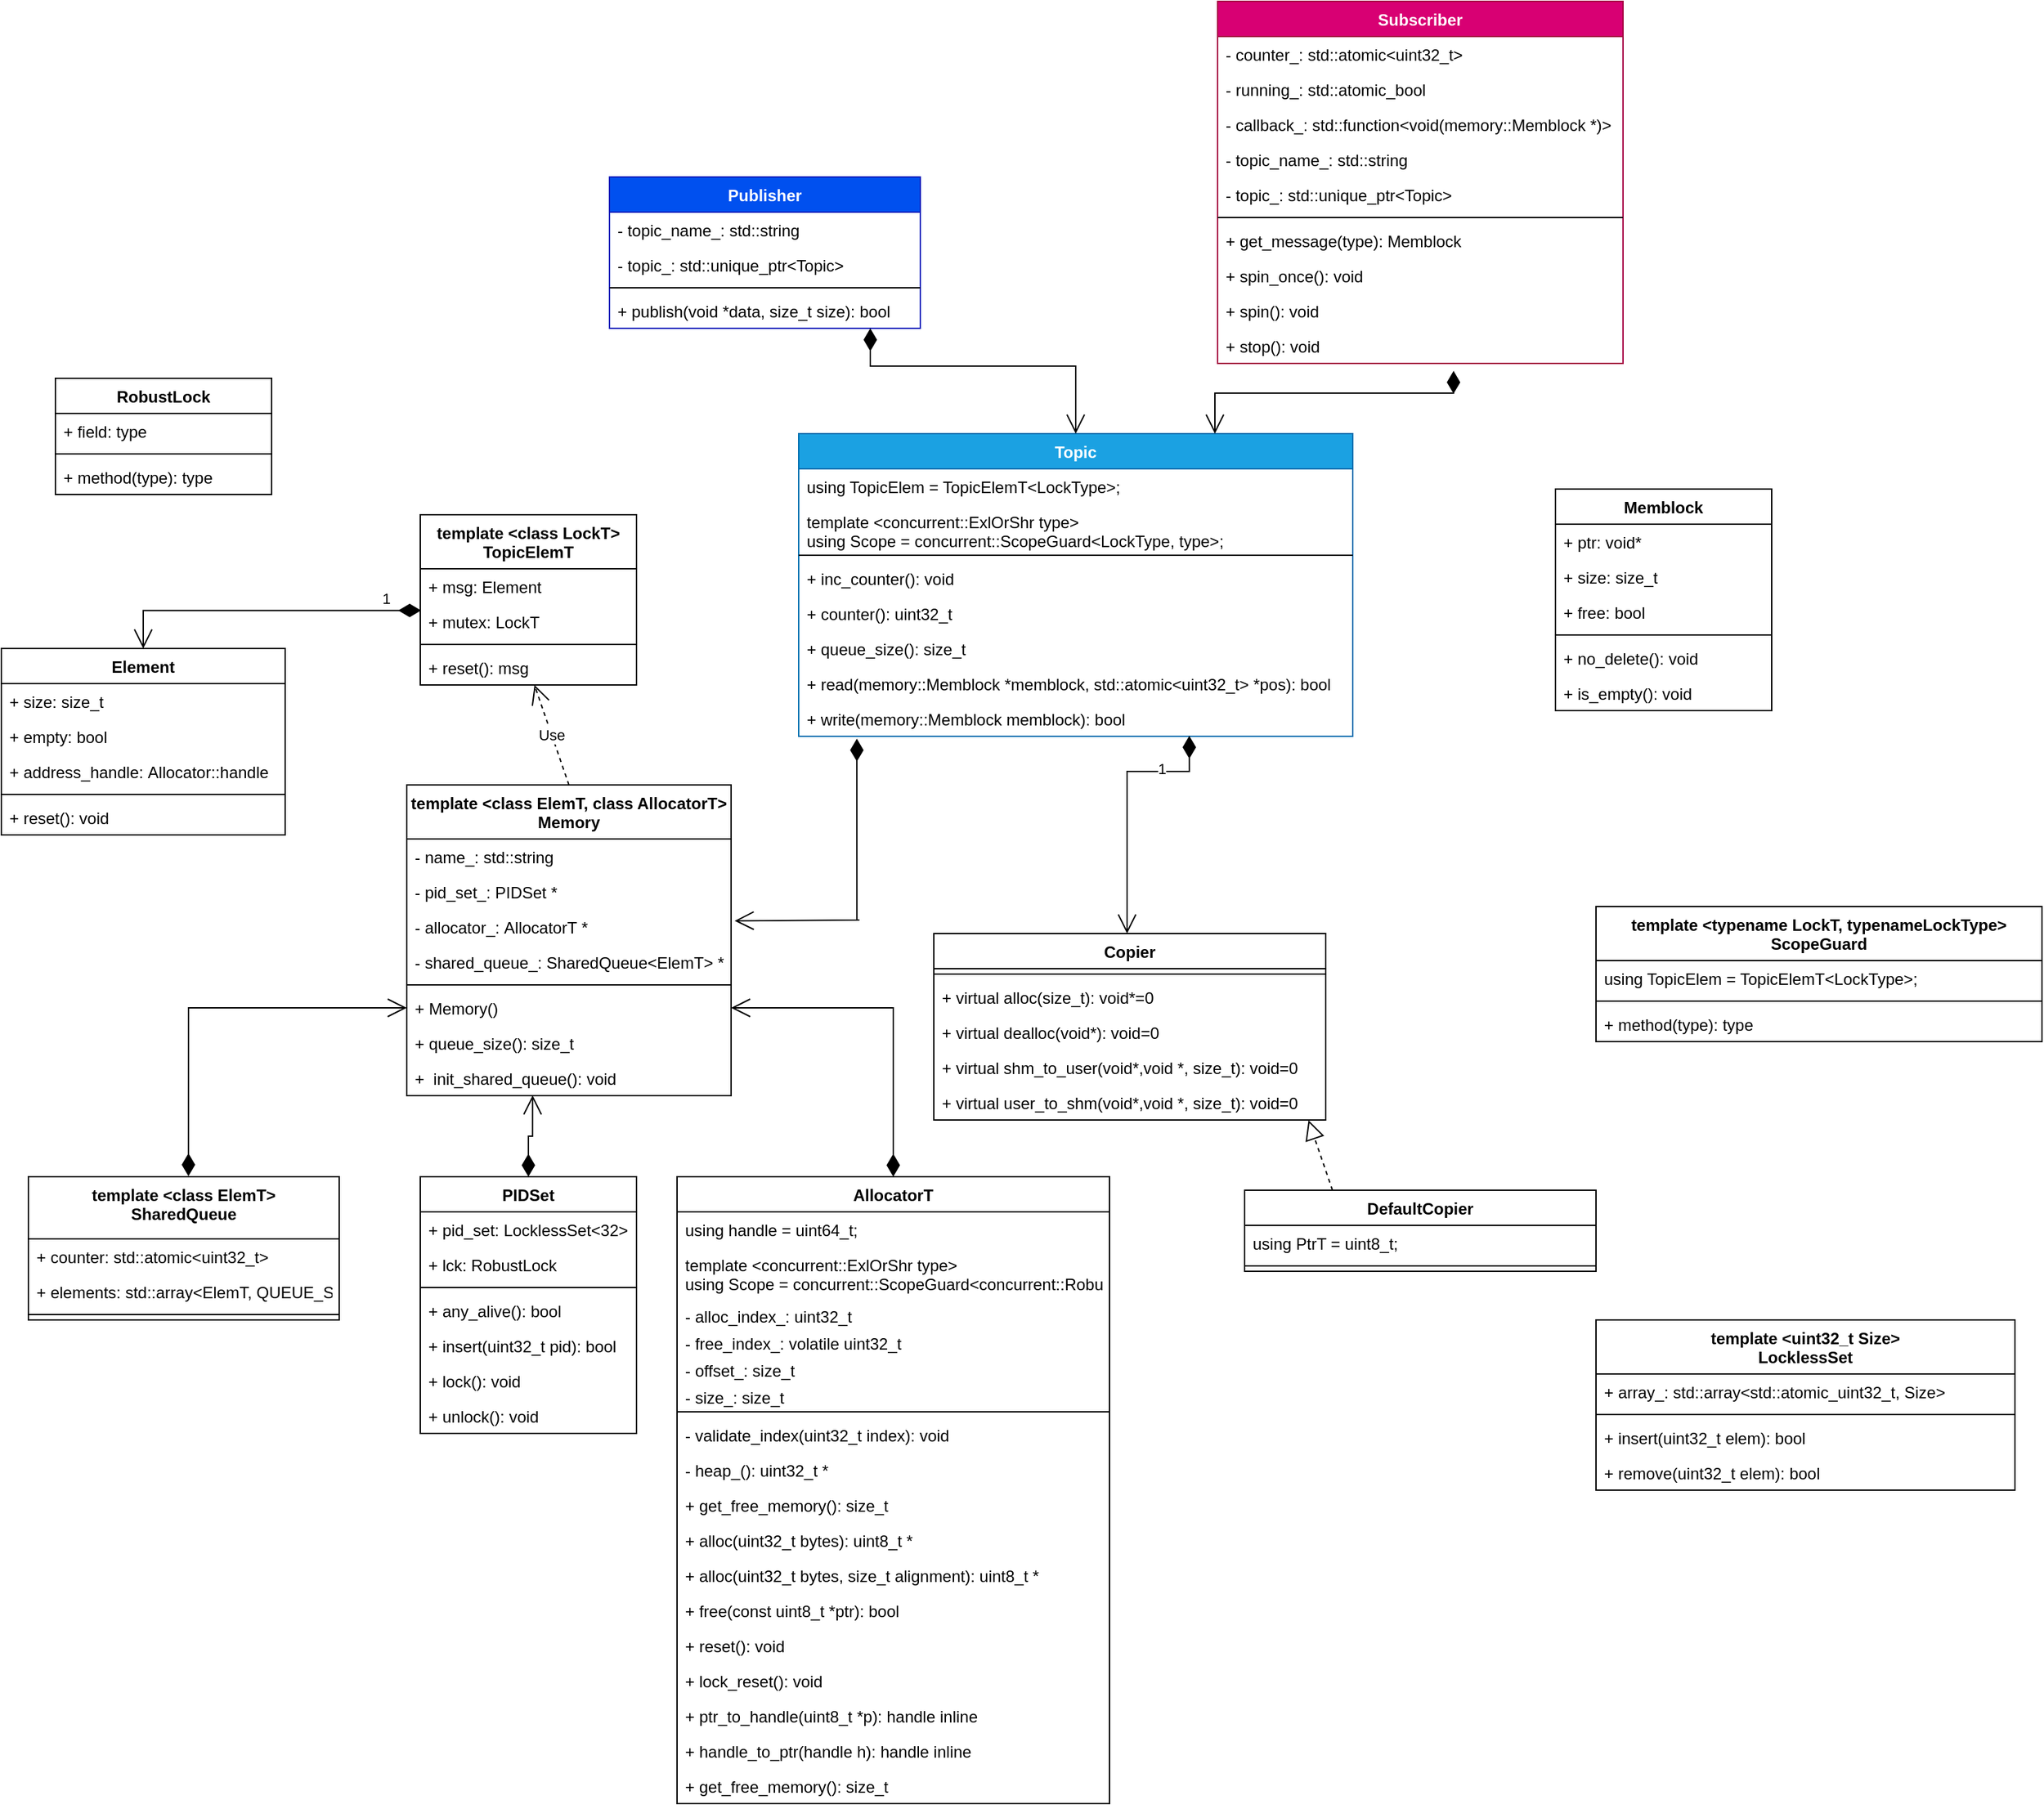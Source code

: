 <mxfile version="16.6.5" type="github">
  <diagram id="mCi7I7ojFuhM6V63XAyl" name="Page-1">
    <mxGraphModel dx="2187" dy="1298" grid="1" gridSize="10" guides="1" tooltips="1" connect="1" arrows="1" fold="1" page="1" pageScale="1" pageWidth="850" pageHeight="1100" math="0" shadow="0">
      <root>
        <mxCell id="0" />
        <mxCell id="1" parent="0" />
        <mxCell id="Gktyjq6U4s11NAu1NTuP-1" value="Memblock" style="swimlane;fontStyle=1;align=center;verticalAlign=top;childLayout=stackLayout;horizontal=1;startSize=26;horizontalStack=0;resizeParent=1;resizeParentMax=0;resizeLast=0;collapsible=1;marginBottom=0;" vertex="1" parent="1">
          <mxGeometry x="1460" y="641" width="160" height="164" as="geometry" />
        </mxCell>
        <mxCell id="Gktyjq6U4s11NAu1NTuP-2" value="+ ptr: void*" style="text;strokeColor=none;fillColor=none;align=left;verticalAlign=top;spacingLeft=4;spacingRight=4;overflow=hidden;rotatable=0;points=[[0,0.5],[1,0.5]];portConstraint=eastwest;" vertex="1" parent="Gktyjq6U4s11NAu1NTuP-1">
          <mxGeometry y="26" width="160" height="26" as="geometry" />
        </mxCell>
        <mxCell id="Gktyjq6U4s11NAu1NTuP-3" value="+ size: size_t&#xa;" style="text;strokeColor=none;fillColor=none;align=left;verticalAlign=top;spacingLeft=4;spacingRight=4;overflow=hidden;rotatable=0;points=[[0,0.5],[1,0.5]];portConstraint=eastwest;" vertex="1" parent="Gktyjq6U4s11NAu1NTuP-1">
          <mxGeometry y="52" width="160" height="26" as="geometry" />
        </mxCell>
        <mxCell id="Gktyjq6U4s11NAu1NTuP-4" value="+ free: bool&#xa;" style="text;strokeColor=none;fillColor=none;align=left;verticalAlign=top;spacingLeft=4;spacingRight=4;overflow=hidden;rotatable=0;points=[[0,0.5],[1,0.5]];portConstraint=eastwest;" vertex="1" parent="Gktyjq6U4s11NAu1NTuP-1">
          <mxGeometry y="78" width="160" height="26" as="geometry" />
        </mxCell>
        <mxCell id="Gktyjq6U4s11NAu1NTuP-5" value="" style="line;strokeWidth=1;fillColor=none;align=left;verticalAlign=middle;spacingTop=-1;spacingLeft=3;spacingRight=3;rotatable=0;labelPosition=right;points=[];portConstraint=eastwest;" vertex="1" parent="Gktyjq6U4s11NAu1NTuP-1">
          <mxGeometry y="104" width="160" height="8" as="geometry" />
        </mxCell>
        <mxCell id="Gktyjq6U4s11NAu1NTuP-6" value="+ no_delete(): void" style="text;strokeColor=none;fillColor=none;align=left;verticalAlign=top;spacingLeft=4;spacingRight=4;overflow=hidden;rotatable=0;points=[[0,0.5],[1,0.5]];portConstraint=eastwest;" vertex="1" parent="Gktyjq6U4s11NAu1NTuP-1">
          <mxGeometry y="112" width="160" height="26" as="geometry" />
        </mxCell>
        <mxCell id="Gktyjq6U4s11NAu1NTuP-7" value="+ is_empty(): void" style="text;strokeColor=none;fillColor=none;align=left;verticalAlign=top;spacingLeft=4;spacingRight=4;overflow=hidden;rotatable=0;points=[[0,0.5],[1,0.5]];portConstraint=eastwest;" vertex="1" parent="Gktyjq6U4s11NAu1NTuP-1">
          <mxGeometry y="138" width="160" height="26" as="geometry" />
        </mxCell>
        <mxCell id="Gktyjq6U4s11NAu1NTuP-8" value="Copier" style="swimlane;fontStyle=1;align=center;verticalAlign=top;childLayout=stackLayout;horizontal=1;startSize=26;horizontalStack=0;resizeParent=1;resizeParentMax=0;resizeLast=0;collapsible=1;marginBottom=0;" vertex="1" parent="1">
          <mxGeometry x="1000" y="970" width="290" height="138" as="geometry" />
        </mxCell>
        <mxCell id="Gktyjq6U4s11NAu1NTuP-9" value="" style="line;strokeWidth=1;fillColor=none;align=left;verticalAlign=middle;spacingTop=-1;spacingLeft=3;spacingRight=3;rotatable=0;labelPosition=right;points=[];portConstraint=eastwest;" vertex="1" parent="Gktyjq6U4s11NAu1NTuP-8">
          <mxGeometry y="26" width="290" height="8" as="geometry" />
        </mxCell>
        <mxCell id="Gktyjq6U4s11NAu1NTuP-10" value="+ virtual alloc(size_t): void*=0" style="text;strokeColor=none;fillColor=none;align=left;verticalAlign=top;spacingLeft=4;spacingRight=4;overflow=hidden;rotatable=0;points=[[0,0.5],[1,0.5]];portConstraint=eastwest;" vertex="1" parent="Gktyjq6U4s11NAu1NTuP-8">
          <mxGeometry y="34" width="290" height="26" as="geometry" />
        </mxCell>
        <mxCell id="Gktyjq6U4s11NAu1NTuP-11" value="+ virtual dealloc(void*): void=0" style="text;strokeColor=none;fillColor=none;align=left;verticalAlign=top;spacingLeft=4;spacingRight=4;overflow=hidden;rotatable=0;points=[[0,0.5],[1,0.5]];portConstraint=eastwest;" vertex="1" parent="Gktyjq6U4s11NAu1NTuP-8">
          <mxGeometry y="60" width="290" height="26" as="geometry" />
        </mxCell>
        <mxCell id="Gktyjq6U4s11NAu1NTuP-12" value="+ virtual shm_to_user(void*,void *, size_t): void=0" style="text;strokeColor=none;fillColor=none;align=left;verticalAlign=top;spacingLeft=4;spacingRight=4;overflow=hidden;rotatable=0;points=[[0,0.5],[1,0.5]];portConstraint=eastwest;" vertex="1" parent="Gktyjq6U4s11NAu1NTuP-8">
          <mxGeometry y="86" width="290" height="26" as="geometry" />
        </mxCell>
        <mxCell id="Gktyjq6U4s11NAu1NTuP-13" value="+ virtual user_to_shm(void*,void *, size_t): void=0" style="text;strokeColor=none;fillColor=none;align=left;verticalAlign=top;spacingLeft=4;spacingRight=4;overflow=hidden;rotatable=0;points=[[0,0.5],[1,0.5]];portConstraint=eastwest;" vertex="1" parent="Gktyjq6U4s11NAu1NTuP-8">
          <mxGeometry y="112" width="290" height="26" as="geometry" />
        </mxCell>
        <mxCell id="Gktyjq6U4s11NAu1NTuP-14" value="DefaultCopier" style="swimlane;fontStyle=1;align=center;verticalAlign=top;childLayout=stackLayout;horizontal=1;startSize=26;horizontalStack=0;resizeParent=1;resizeParentMax=0;resizeLast=0;collapsible=1;marginBottom=0;" vertex="1" parent="1">
          <mxGeometry x="1230" y="1160" width="260" height="60" as="geometry" />
        </mxCell>
        <mxCell id="Gktyjq6U4s11NAu1NTuP-15" value="using PtrT = uint8_t;" style="text;strokeColor=none;fillColor=none;align=left;verticalAlign=top;spacingLeft=4;spacingRight=4;overflow=hidden;rotatable=0;points=[[0,0.5],[1,0.5]];portConstraint=eastwest;" vertex="1" parent="Gktyjq6U4s11NAu1NTuP-14">
          <mxGeometry y="26" width="260" height="26" as="geometry" />
        </mxCell>
        <mxCell id="Gktyjq6U4s11NAu1NTuP-16" value="" style="line;strokeWidth=1;fillColor=none;align=left;verticalAlign=middle;spacingTop=-1;spacingLeft=3;spacingRight=3;rotatable=0;labelPosition=right;points=[];portConstraint=eastwest;" vertex="1" parent="Gktyjq6U4s11NAu1NTuP-14">
          <mxGeometry y="52" width="260" height="8" as="geometry" />
        </mxCell>
        <mxCell id="Gktyjq6U4s11NAu1NTuP-17" value="Subscriber" style="swimlane;fontStyle=1;align=center;verticalAlign=top;childLayout=stackLayout;horizontal=1;startSize=26;horizontalStack=0;resizeParent=1;resizeParentMax=0;resizeLast=0;collapsible=1;marginBottom=0;fillColor=#d80073;fontColor=#ffffff;strokeColor=#A50040;" vertex="1" parent="1">
          <mxGeometry x="1210" y="280" width="300" height="268" as="geometry" />
        </mxCell>
        <mxCell id="Gktyjq6U4s11NAu1NTuP-18" value="- counter_: std::atomic&lt;uint32_t&gt;" style="text;strokeColor=none;fillColor=none;align=left;verticalAlign=top;spacingLeft=4;spacingRight=4;overflow=hidden;rotatable=0;points=[[0,0.5],[1,0.5]];portConstraint=eastwest;" vertex="1" parent="Gktyjq6U4s11NAu1NTuP-17">
          <mxGeometry y="26" width="300" height="26" as="geometry" />
        </mxCell>
        <mxCell id="Gktyjq6U4s11NAu1NTuP-19" value="- running_: std::atomic_bool" style="text;strokeColor=none;fillColor=none;align=left;verticalAlign=top;spacingLeft=4;spacingRight=4;overflow=hidden;rotatable=0;points=[[0,0.5],[1,0.5]];portConstraint=eastwest;" vertex="1" parent="Gktyjq6U4s11NAu1NTuP-17">
          <mxGeometry y="52" width="300" height="26" as="geometry" />
        </mxCell>
        <mxCell id="Gktyjq6U4s11NAu1NTuP-20" value="- callback_: std::function&lt;void(memory::Memblock *)&gt;" style="text;strokeColor=none;fillColor=none;align=left;verticalAlign=top;spacingLeft=4;spacingRight=4;overflow=hidden;rotatable=0;points=[[0,0.5],[1,0.5]];portConstraint=eastwest;" vertex="1" parent="Gktyjq6U4s11NAu1NTuP-17">
          <mxGeometry y="78" width="300" height="26" as="geometry" />
        </mxCell>
        <mxCell id="Gktyjq6U4s11NAu1NTuP-21" value="- topic_name_: std::string" style="text;strokeColor=none;fillColor=none;align=left;verticalAlign=top;spacingLeft=4;spacingRight=4;overflow=hidden;rotatable=0;points=[[0,0.5],[1,0.5]];portConstraint=eastwest;" vertex="1" parent="Gktyjq6U4s11NAu1NTuP-17">
          <mxGeometry y="104" width="300" height="26" as="geometry" />
        </mxCell>
        <mxCell id="Gktyjq6U4s11NAu1NTuP-22" value="- topic_: std::unique_ptr&lt;Topic&gt;" style="text;strokeColor=none;fillColor=none;align=left;verticalAlign=top;spacingLeft=4;spacingRight=4;overflow=hidden;rotatable=0;points=[[0,0.5],[1,0.5]];portConstraint=eastwest;" vertex="1" parent="Gktyjq6U4s11NAu1NTuP-17">
          <mxGeometry y="130" width="300" height="26" as="geometry" />
        </mxCell>
        <mxCell id="Gktyjq6U4s11NAu1NTuP-23" value="" style="line;strokeWidth=1;fillColor=none;align=left;verticalAlign=middle;spacingTop=-1;spacingLeft=3;spacingRight=3;rotatable=0;labelPosition=right;points=[];portConstraint=eastwest;" vertex="1" parent="Gktyjq6U4s11NAu1NTuP-17">
          <mxGeometry y="156" width="300" height="8" as="geometry" />
        </mxCell>
        <mxCell id="Gktyjq6U4s11NAu1NTuP-24" value="+ get_message(type): Memblock" style="text;strokeColor=none;fillColor=none;align=left;verticalAlign=top;spacingLeft=4;spacingRight=4;overflow=hidden;rotatable=0;points=[[0,0.5],[1,0.5]];portConstraint=eastwest;" vertex="1" parent="Gktyjq6U4s11NAu1NTuP-17">
          <mxGeometry y="164" width="300" height="26" as="geometry" />
        </mxCell>
        <mxCell id="Gktyjq6U4s11NAu1NTuP-25" value="+ spin_once(): void" style="text;strokeColor=none;fillColor=none;align=left;verticalAlign=top;spacingLeft=4;spacingRight=4;overflow=hidden;rotatable=0;points=[[0,0.5],[1,0.5]];portConstraint=eastwest;" vertex="1" parent="Gktyjq6U4s11NAu1NTuP-17">
          <mxGeometry y="190" width="300" height="26" as="geometry" />
        </mxCell>
        <mxCell id="Gktyjq6U4s11NAu1NTuP-26" value="+ spin(): void" style="text;strokeColor=none;fillColor=none;align=left;verticalAlign=top;spacingLeft=4;spacingRight=4;overflow=hidden;rotatable=0;points=[[0,0.5],[1,0.5]];portConstraint=eastwest;" vertex="1" parent="Gktyjq6U4s11NAu1NTuP-17">
          <mxGeometry y="216" width="300" height="26" as="geometry" />
        </mxCell>
        <mxCell id="Gktyjq6U4s11NAu1NTuP-27" value="+ stop(): void" style="text;strokeColor=none;fillColor=none;align=left;verticalAlign=top;spacingLeft=4;spacingRight=4;overflow=hidden;rotatable=0;points=[[0,0.5],[1,0.5]];portConstraint=eastwest;" vertex="1" parent="Gktyjq6U4s11NAu1NTuP-17">
          <mxGeometry y="242" width="300" height="26" as="geometry" />
        </mxCell>
        <mxCell id="Gktyjq6U4s11NAu1NTuP-28" value="Topic" style="swimlane;fontStyle=1;align=center;verticalAlign=top;childLayout=stackLayout;horizontal=1;startSize=26;horizontalStack=0;resizeParent=1;resizeParentMax=0;resizeLast=0;collapsible=1;marginBottom=0;fillColor=#1ba1e2;fontColor=#ffffff;strokeColor=#006EAF;" vertex="1" parent="1">
          <mxGeometry x="900" y="600" width="410" height="224" as="geometry" />
        </mxCell>
        <mxCell id="Gktyjq6U4s11NAu1NTuP-29" value="using TopicElem = TopicElemT&lt;LockType&gt;;" style="text;strokeColor=none;fillColor=none;align=left;verticalAlign=top;spacingLeft=4;spacingRight=4;overflow=hidden;rotatable=0;points=[[0,0.5],[1,0.5]];portConstraint=eastwest;" vertex="1" parent="Gktyjq6U4s11NAu1NTuP-28">
          <mxGeometry y="26" width="410" height="26" as="geometry" />
        </mxCell>
        <mxCell id="Gktyjq6U4s11NAu1NTuP-30" value="template &lt;concurrent::ExlOrShr type&gt;&#xa;using Scope = concurrent::ScopeGuard&lt;LockType, type&gt;;" style="text;strokeColor=none;fillColor=none;align=left;verticalAlign=top;spacingLeft=4;spacingRight=4;overflow=hidden;rotatable=0;points=[[0,0.5],[1,0.5]];portConstraint=eastwest;" vertex="1" parent="Gktyjq6U4s11NAu1NTuP-28">
          <mxGeometry y="52" width="410" height="34" as="geometry" />
        </mxCell>
        <mxCell id="Gktyjq6U4s11NAu1NTuP-31" value="" style="line;strokeWidth=1;fillColor=none;align=left;verticalAlign=middle;spacingTop=-1;spacingLeft=3;spacingRight=3;rotatable=0;labelPosition=right;points=[];portConstraint=eastwest;" vertex="1" parent="Gktyjq6U4s11NAu1NTuP-28">
          <mxGeometry y="86" width="410" height="8" as="geometry" />
        </mxCell>
        <mxCell id="Gktyjq6U4s11NAu1NTuP-32" value="+ inc_counter(): void" style="text;strokeColor=none;fillColor=none;align=left;verticalAlign=top;spacingLeft=4;spacingRight=4;overflow=hidden;rotatable=0;points=[[0,0.5],[1,0.5]];portConstraint=eastwest;" vertex="1" parent="Gktyjq6U4s11NAu1NTuP-28">
          <mxGeometry y="94" width="410" height="26" as="geometry" />
        </mxCell>
        <mxCell id="Gktyjq6U4s11NAu1NTuP-33" value="+ counter(): uint32_t" style="text;strokeColor=none;fillColor=none;align=left;verticalAlign=top;spacingLeft=4;spacingRight=4;overflow=hidden;rotatable=0;points=[[0,0.5],[1,0.5]];portConstraint=eastwest;" vertex="1" parent="Gktyjq6U4s11NAu1NTuP-28">
          <mxGeometry y="120" width="410" height="26" as="geometry" />
        </mxCell>
        <mxCell id="Gktyjq6U4s11NAu1NTuP-34" value="+ queue_size(): size_t" style="text;strokeColor=none;fillColor=none;align=left;verticalAlign=top;spacingLeft=4;spacingRight=4;overflow=hidden;rotatable=0;points=[[0,0.5],[1,0.5]];portConstraint=eastwest;" vertex="1" parent="Gktyjq6U4s11NAu1NTuP-28">
          <mxGeometry y="146" width="410" height="26" as="geometry" />
        </mxCell>
        <mxCell id="Gktyjq6U4s11NAu1NTuP-35" value="+ read(memory::Memblock *memblock, std::atomic&lt;uint32_t&gt; *pos): bool" style="text;strokeColor=none;fillColor=none;align=left;verticalAlign=top;spacingLeft=4;spacingRight=4;overflow=hidden;rotatable=0;points=[[0,0.5],[1,0.5]];portConstraint=eastwest;" vertex="1" parent="Gktyjq6U4s11NAu1NTuP-28">
          <mxGeometry y="172" width="410" height="26" as="geometry" />
        </mxCell>
        <mxCell id="Gktyjq6U4s11NAu1NTuP-36" value="+ write(memory::Memblock memblock): bool" style="text;strokeColor=none;fillColor=none;align=left;verticalAlign=top;spacingLeft=4;spacingRight=4;overflow=hidden;rotatable=0;points=[[0,0.5],[1,0.5]];portConstraint=eastwest;" vertex="1" parent="Gktyjq6U4s11NAu1NTuP-28">
          <mxGeometry y="198" width="410" height="26" as="geometry" />
        </mxCell>
        <mxCell id="Gktyjq6U4s11NAu1NTuP-37" value="template &lt;class LockT&gt;&#xa;TopicElemT" style="swimlane;fontStyle=1;align=center;verticalAlign=top;childLayout=stackLayout;horizontal=1;startSize=40;horizontalStack=0;resizeParent=1;resizeParentMax=0;resizeLast=0;collapsible=1;marginBottom=0;" vertex="1" parent="1">
          <mxGeometry x="620" y="660" width="160" height="126" as="geometry" />
        </mxCell>
        <mxCell id="Gktyjq6U4s11NAu1NTuP-38" value="+ msg: Element" style="text;strokeColor=none;fillColor=none;align=left;verticalAlign=top;spacingLeft=4;spacingRight=4;overflow=hidden;rotatable=0;points=[[0,0.5],[1,0.5]];portConstraint=eastwest;" vertex="1" parent="Gktyjq6U4s11NAu1NTuP-37">
          <mxGeometry y="40" width="160" height="26" as="geometry" />
        </mxCell>
        <mxCell id="Gktyjq6U4s11NAu1NTuP-39" value="+ mutex: LockT" style="text;strokeColor=none;fillColor=none;align=left;verticalAlign=top;spacingLeft=4;spacingRight=4;overflow=hidden;rotatable=0;points=[[0,0.5],[1,0.5]];portConstraint=eastwest;" vertex="1" parent="Gktyjq6U4s11NAu1NTuP-37">
          <mxGeometry y="66" width="160" height="26" as="geometry" />
        </mxCell>
        <mxCell id="Gktyjq6U4s11NAu1NTuP-40" value="" style="line;strokeWidth=1;fillColor=none;align=left;verticalAlign=middle;spacingTop=-1;spacingLeft=3;spacingRight=3;rotatable=0;labelPosition=right;points=[];portConstraint=eastwest;" vertex="1" parent="Gktyjq6U4s11NAu1NTuP-37">
          <mxGeometry y="92" width="160" height="8" as="geometry" />
        </mxCell>
        <mxCell id="Gktyjq6U4s11NAu1NTuP-41" value="+ reset(): msg" style="text;strokeColor=none;fillColor=none;align=left;verticalAlign=top;spacingLeft=4;spacingRight=4;overflow=hidden;rotatable=0;points=[[0,0.5],[1,0.5]];portConstraint=eastwest;" vertex="1" parent="Gktyjq6U4s11NAu1NTuP-37">
          <mxGeometry y="100" width="160" height="26" as="geometry" />
        </mxCell>
        <mxCell id="Gktyjq6U4s11NAu1NTuP-42" value="Element" style="swimlane;fontStyle=1;align=center;verticalAlign=top;childLayout=stackLayout;horizontal=1;startSize=26;horizontalStack=0;resizeParent=1;resizeParentMax=0;resizeLast=0;collapsible=1;marginBottom=0;" vertex="1" parent="1">
          <mxGeometry x="310" y="759" width="210" height="138" as="geometry" />
        </mxCell>
        <mxCell id="Gktyjq6U4s11NAu1NTuP-43" value="+ size: size_t" style="text;strokeColor=none;fillColor=none;align=left;verticalAlign=top;spacingLeft=4;spacingRight=4;overflow=hidden;rotatable=0;points=[[0,0.5],[1,0.5]];portConstraint=eastwest;" vertex="1" parent="Gktyjq6U4s11NAu1NTuP-42">
          <mxGeometry y="26" width="210" height="26" as="geometry" />
        </mxCell>
        <mxCell id="Gktyjq6U4s11NAu1NTuP-44" value="+ empty: bool" style="text;strokeColor=none;fillColor=none;align=left;verticalAlign=top;spacingLeft=4;spacingRight=4;overflow=hidden;rotatable=0;points=[[0,0.5],[1,0.5]];portConstraint=eastwest;" vertex="1" parent="Gktyjq6U4s11NAu1NTuP-42">
          <mxGeometry y="52" width="210" height="26" as="geometry" />
        </mxCell>
        <mxCell id="Gktyjq6U4s11NAu1NTuP-45" value="+ address_handle: Allocator::handle" style="text;strokeColor=none;fillColor=none;align=left;verticalAlign=top;spacingLeft=4;spacingRight=4;overflow=hidden;rotatable=0;points=[[0,0.5],[1,0.5]];portConstraint=eastwest;" vertex="1" parent="Gktyjq6U4s11NAu1NTuP-42">
          <mxGeometry y="78" width="210" height="26" as="geometry" />
        </mxCell>
        <mxCell id="Gktyjq6U4s11NAu1NTuP-46" value="" style="line;strokeWidth=1;fillColor=none;align=left;verticalAlign=middle;spacingTop=-1;spacingLeft=3;spacingRight=3;rotatable=0;labelPosition=right;points=[];portConstraint=eastwest;" vertex="1" parent="Gktyjq6U4s11NAu1NTuP-42">
          <mxGeometry y="104" width="210" height="8" as="geometry" />
        </mxCell>
        <mxCell id="Gktyjq6U4s11NAu1NTuP-47" value="+ reset(): void" style="text;strokeColor=none;fillColor=none;align=left;verticalAlign=top;spacingLeft=4;spacingRight=4;overflow=hidden;rotatable=0;points=[[0,0.5],[1,0.5]];portConstraint=eastwest;" vertex="1" parent="Gktyjq6U4s11NAu1NTuP-42">
          <mxGeometry y="112" width="210" height="26" as="geometry" />
        </mxCell>
        <mxCell id="Gktyjq6U4s11NAu1NTuP-48" value="template &lt;class ElemT, class AllocatorT&gt;&#xa;Memory" style="swimlane;fontStyle=1;align=center;verticalAlign=top;childLayout=stackLayout;horizontal=1;startSize=40;horizontalStack=0;resizeParent=1;resizeParentMax=0;resizeLast=0;collapsible=1;marginBottom=0;" vertex="1" parent="1">
          <mxGeometry x="610" y="860" width="240" height="230" as="geometry" />
        </mxCell>
        <mxCell id="Gktyjq6U4s11NAu1NTuP-49" value="- name_: std::string" style="text;strokeColor=none;fillColor=none;align=left;verticalAlign=top;spacingLeft=4;spacingRight=4;overflow=hidden;rotatable=0;points=[[0,0.5],[1,0.5]];portConstraint=eastwest;" vertex="1" parent="Gktyjq6U4s11NAu1NTuP-48">
          <mxGeometry y="40" width="240" height="26" as="geometry" />
        </mxCell>
        <mxCell id="Gktyjq6U4s11NAu1NTuP-50" value="- pid_set_: PIDSet *" style="text;strokeColor=none;fillColor=none;align=left;verticalAlign=top;spacingLeft=4;spacingRight=4;overflow=hidden;rotatable=0;points=[[0,0.5],[1,0.5]];portConstraint=eastwest;" vertex="1" parent="Gktyjq6U4s11NAu1NTuP-48">
          <mxGeometry y="66" width="240" height="26" as="geometry" />
        </mxCell>
        <mxCell id="Gktyjq6U4s11NAu1NTuP-51" value="- allocator_: AllocatorT *" style="text;strokeColor=none;fillColor=none;align=left;verticalAlign=top;spacingLeft=4;spacingRight=4;overflow=hidden;rotatable=0;points=[[0,0.5],[1,0.5]];portConstraint=eastwest;" vertex="1" parent="Gktyjq6U4s11NAu1NTuP-48">
          <mxGeometry y="92" width="240" height="26" as="geometry" />
        </mxCell>
        <mxCell id="Gktyjq6U4s11NAu1NTuP-52" value="- shared_queue_: SharedQueue&lt;ElemT&gt; *" style="text;strokeColor=none;fillColor=none;align=left;verticalAlign=top;spacingLeft=4;spacingRight=4;overflow=hidden;rotatable=0;points=[[0,0.5],[1,0.5]];portConstraint=eastwest;" vertex="1" parent="Gktyjq6U4s11NAu1NTuP-48">
          <mxGeometry y="118" width="240" height="26" as="geometry" />
        </mxCell>
        <mxCell id="Gktyjq6U4s11NAu1NTuP-53" value="" style="line;strokeWidth=1;fillColor=none;align=left;verticalAlign=middle;spacingTop=-1;spacingLeft=3;spacingRight=3;rotatable=0;labelPosition=right;points=[];portConstraint=eastwest;" vertex="1" parent="Gktyjq6U4s11NAu1NTuP-48">
          <mxGeometry y="144" width="240" height="8" as="geometry" />
        </mxCell>
        <mxCell id="Gktyjq6U4s11NAu1NTuP-54" value="+ Memory()" style="text;strokeColor=none;fillColor=none;align=left;verticalAlign=top;spacingLeft=4;spacingRight=4;overflow=hidden;rotatable=0;points=[[0,0.5],[1,0.5]];portConstraint=eastwest;" vertex="1" parent="Gktyjq6U4s11NAu1NTuP-48">
          <mxGeometry y="152" width="240" height="26" as="geometry" />
        </mxCell>
        <mxCell id="Gktyjq6U4s11NAu1NTuP-55" value="+ queue_size(): size_t" style="text;strokeColor=none;fillColor=none;align=left;verticalAlign=top;spacingLeft=4;spacingRight=4;overflow=hidden;rotatable=0;points=[[0,0.5],[1,0.5]];portConstraint=eastwest;" vertex="1" parent="Gktyjq6U4s11NAu1NTuP-48">
          <mxGeometry y="178" width="240" height="26" as="geometry" />
        </mxCell>
        <mxCell id="Gktyjq6U4s11NAu1NTuP-56" value="+  init_shared_queue(): void" style="text;strokeColor=none;fillColor=none;align=left;verticalAlign=top;spacingLeft=4;spacingRight=4;overflow=hidden;rotatable=0;points=[[0,0.5],[1,0.5]];portConstraint=eastwest;" vertex="1" parent="Gktyjq6U4s11NAu1NTuP-48">
          <mxGeometry y="204" width="240" height="26" as="geometry" />
        </mxCell>
        <mxCell id="Gktyjq6U4s11NAu1NTuP-57" value="PIDSet" style="swimlane;fontStyle=1;align=center;verticalAlign=top;childLayout=stackLayout;horizontal=1;startSize=26;horizontalStack=0;resizeParent=1;resizeParentMax=0;resizeLast=0;collapsible=1;marginBottom=0;" vertex="1" parent="1">
          <mxGeometry x="620" y="1150" width="160" height="190" as="geometry" />
        </mxCell>
        <mxCell id="Gktyjq6U4s11NAu1NTuP-58" value="+ pid_set: LocklessSet&lt;32&gt;" style="text;strokeColor=none;fillColor=none;align=left;verticalAlign=top;spacingLeft=4;spacingRight=4;overflow=hidden;rotatable=0;points=[[0,0.5],[1,0.5]];portConstraint=eastwest;" vertex="1" parent="Gktyjq6U4s11NAu1NTuP-57">
          <mxGeometry y="26" width="160" height="26" as="geometry" />
        </mxCell>
        <mxCell id="Gktyjq6U4s11NAu1NTuP-59" value="+ lck: RobustLock" style="text;strokeColor=none;fillColor=none;align=left;verticalAlign=top;spacingLeft=4;spacingRight=4;overflow=hidden;rotatable=0;points=[[0,0.5],[1,0.5]];portConstraint=eastwest;" vertex="1" parent="Gktyjq6U4s11NAu1NTuP-57">
          <mxGeometry y="52" width="160" height="26" as="geometry" />
        </mxCell>
        <mxCell id="Gktyjq6U4s11NAu1NTuP-60" value="" style="line;strokeWidth=1;fillColor=none;align=left;verticalAlign=middle;spacingTop=-1;spacingLeft=3;spacingRight=3;rotatable=0;labelPosition=right;points=[];portConstraint=eastwest;" vertex="1" parent="Gktyjq6U4s11NAu1NTuP-57">
          <mxGeometry y="78" width="160" height="8" as="geometry" />
        </mxCell>
        <mxCell id="Gktyjq6U4s11NAu1NTuP-61" value="+ any_alive(): bool" style="text;strokeColor=none;fillColor=none;align=left;verticalAlign=top;spacingLeft=4;spacingRight=4;overflow=hidden;rotatable=0;points=[[0,0.5],[1,0.5]];portConstraint=eastwest;" vertex="1" parent="Gktyjq6U4s11NAu1NTuP-57">
          <mxGeometry y="86" width="160" height="26" as="geometry" />
        </mxCell>
        <mxCell id="Gktyjq6U4s11NAu1NTuP-62" value="+ insert(uint32_t pid): bool" style="text;strokeColor=none;fillColor=none;align=left;verticalAlign=top;spacingLeft=4;spacingRight=4;overflow=hidden;rotatable=0;points=[[0,0.5],[1,0.5]];portConstraint=eastwest;" vertex="1" parent="Gktyjq6U4s11NAu1NTuP-57">
          <mxGeometry y="112" width="160" height="26" as="geometry" />
        </mxCell>
        <mxCell id="Gktyjq6U4s11NAu1NTuP-63" value="+ lock(): void" style="text;strokeColor=none;fillColor=none;align=left;verticalAlign=top;spacingLeft=4;spacingRight=4;overflow=hidden;rotatable=0;points=[[0,0.5],[1,0.5]];portConstraint=eastwest;" vertex="1" parent="Gktyjq6U4s11NAu1NTuP-57">
          <mxGeometry y="138" width="160" height="26" as="geometry" />
        </mxCell>
        <mxCell id="Gktyjq6U4s11NAu1NTuP-64" value="+ unlock(): void" style="text;strokeColor=none;fillColor=none;align=left;verticalAlign=top;spacingLeft=4;spacingRight=4;overflow=hidden;rotatable=0;points=[[0,0.5],[1,0.5]];portConstraint=eastwest;" vertex="1" parent="Gktyjq6U4s11NAu1NTuP-57">
          <mxGeometry y="164" width="160" height="26" as="geometry" />
        </mxCell>
        <mxCell id="Gktyjq6U4s11NAu1NTuP-65" value="template &lt;uint32_t Size&gt;&#xa;LocklessSet" style="swimlane;fontStyle=1;align=center;verticalAlign=top;childLayout=stackLayout;horizontal=1;startSize=40;horizontalStack=0;resizeParent=1;resizeParentMax=0;resizeLast=0;collapsible=1;marginBottom=0;" vertex="1" parent="1">
          <mxGeometry x="1490" y="1256" width="310" height="126" as="geometry" />
        </mxCell>
        <mxCell id="Gktyjq6U4s11NAu1NTuP-66" value="+ array_: std::array&lt;std::atomic_uint32_t, Size&gt;" style="text;strokeColor=none;fillColor=none;align=left;verticalAlign=top;spacingLeft=4;spacingRight=4;overflow=hidden;rotatable=0;points=[[0,0.5],[1,0.5]];portConstraint=eastwest;" vertex="1" parent="Gktyjq6U4s11NAu1NTuP-65">
          <mxGeometry y="40" width="310" height="26" as="geometry" />
        </mxCell>
        <mxCell id="Gktyjq6U4s11NAu1NTuP-67" value="" style="line;strokeWidth=1;fillColor=none;align=left;verticalAlign=middle;spacingTop=-1;spacingLeft=3;spacingRight=3;rotatable=0;labelPosition=right;points=[];portConstraint=eastwest;" vertex="1" parent="Gktyjq6U4s11NAu1NTuP-65">
          <mxGeometry y="66" width="310" height="8" as="geometry" />
        </mxCell>
        <mxCell id="Gktyjq6U4s11NAu1NTuP-68" value="+ insert(uint32_t elem): bool" style="text;strokeColor=none;fillColor=none;align=left;verticalAlign=top;spacingLeft=4;spacingRight=4;overflow=hidden;rotatable=0;points=[[0,0.5],[1,0.5]];portConstraint=eastwest;" vertex="1" parent="Gktyjq6U4s11NAu1NTuP-65">
          <mxGeometry y="74" width="310" height="26" as="geometry" />
        </mxCell>
        <mxCell id="Gktyjq6U4s11NAu1NTuP-69" value="+ remove(uint32_t elem): bool" style="text;strokeColor=none;fillColor=none;align=left;verticalAlign=top;spacingLeft=4;spacingRight=4;overflow=hidden;rotatable=0;points=[[0,0.5],[1,0.5]];portConstraint=eastwest;" vertex="1" parent="Gktyjq6U4s11NAu1NTuP-65">
          <mxGeometry y="100" width="310" height="26" as="geometry" />
        </mxCell>
        <mxCell id="Gktyjq6U4s11NAu1NTuP-70" value="RobustLock" style="swimlane;fontStyle=1;align=center;verticalAlign=top;childLayout=stackLayout;horizontal=1;startSize=26;horizontalStack=0;resizeParent=1;resizeParentMax=0;resizeLast=0;collapsible=1;marginBottom=0;" vertex="1" parent="1">
          <mxGeometry x="350" y="559" width="160" height="86" as="geometry" />
        </mxCell>
        <mxCell id="Gktyjq6U4s11NAu1NTuP-71" value="+ field: type" style="text;strokeColor=none;fillColor=none;align=left;verticalAlign=top;spacingLeft=4;spacingRight=4;overflow=hidden;rotatable=0;points=[[0,0.5],[1,0.5]];portConstraint=eastwest;" vertex="1" parent="Gktyjq6U4s11NAu1NTuP-70">
          <mxGeometry y="26" width="160" height="26" as="geometry" />
        </mxCell>
        <mxCell id="Gktyjq6U4s11NAu1NTuP-72" value="" style="line;strokeWidth=1;fillColor=none;align=left;verticalAlign=middle;spacingTop=-1;spacingLeft=3;spacingRight=3;rotatable=0;labelPosition=right;points=[];portConstraint=eastwest;" vertex="1" parent="Gktyjq6U4s11NAu1NTuP-70">
          <mxGeometry y="52" width="160" height="8" as="geometry" />
        </mxCell>
        <mxCell id="Gktyjq6U4s11NAu1NTuP-73" value="+ method(type): type" style="text;strokeColor=none;fillColor=none;align=left;verticalAlign=top;spacingLeft=4;spacingRight=4;overflow=hidden;rotatable=0;points=[[0,0.5],[1,0.5]];portConstraint=eastwest;" vertex="1" parent="Gktyjq6U4s11NAu1NTuP-70">
          <mxGeometry y="60" width="160" height="26" as="geometry" />
        </mxCell>
        <mxCell id="Gktyjq6U4s11NAu1NTuP-74" value="template &lt;class ElemT&gt;&#xa;SharedQueue" style="swimlane;fontStyle=1;align=center;verticalAlign=top;childLayout=stackLayout;horizontal=1;startSize=46;horizontalStack=0;resizeParent=1;resizeParentMax=0;resizeLast=0;collapsible=1;marginBottom=0;" vertex="1" parent="1">
          <mxGeometry x="330" y="1150" width="230" height="106" as="geometry" />
        </mxCell>
        <mxCell id="Gktyjq6U4s11NAu1NTuP-75" value="+ counter: std::atomic&lt;uint32_t&gt;" style="text;strokeColor=none;fillColor=none;align=left;verticalAlign=top;spacingLeft=4;spacingRight=4;overflow=hidden;rotatable=0;points=[[0,0.5],[1,0.5]];portConstraint=eastwest;" vertex="1" parent="Gktyjq6U4s11NAu1NTuP-74">
          <mxGeometry y="46" width="230" height="26" as="geometry" />
        </mxCell>
        <mxCell id="Gktyjq6U4s11NAu1NTuP-76" value="+ elements: std::array&lt;ElemT, QUEUE_SIZE&gt;" style="text;strokeColor=none;fillColor=none;align=left;verticalAlign=top;spacingLeft=4;spacingRight=4;overflow=hidden;rotatable=0;points=[[0,0.5],[1,0.5]];portConstraint=eastwest;" vertex="1" parent="Gktyjq6U4s11NAu1NTuP-74">
          <mxGeometry y="72" width="230" height="26" as="geometry" />
        </mxCell>
        <mxCell id="Gktyjq6U4s11NAu1NTuP-77" value="" style="line;strokeWidth=1;fillColor=none;align=left;verticalAlign=middle;spacingTop=-1;spacingLeft=3;spacingRight=3;rotatable=0;labelPosition=right;points=[];portConstraint=eastwest;" vertex="1" parent="Gktyjq6U4s11NAu1NTuP-74">
          <mxGeometry y="98" width="230" height="8" as="geometry" />
        </mxCell>
        <mxCell id="Gktyjq6U4s11NAu1NTuP-78" value="1" style="endArrow=open;html=1;endSize=12;startArrow=diamondThin;startSize=14;startFill=1;edgeStyle=orthogonalEdgeStyle;align=left;verticalAlign=bottom;rounded=0;fontColor=#FFFFFF;exitX=0.515;exitY=-0.004;exitDx=0;exitDy=0;exitPerimeter=0;" edge="1" parent="1" source="Gktyjq6U4s11NAu1NTuP-74" target="Gktyjq6U4s11NAu1NTuP-54">
          <mxGeometry x="-0.915" y="18" relative="1" as="geometry">
            <mxPoint x="600" y="1140" as="sourcePoint" />
            <mxPoint x="760" y="1140" as="targetPoint" />
            <mxPoint as="offset" />
          </mxGeometry>
        </mxCell>
        <mxCell id="Gktyjq6U4s11NAu1NTuP-79" value="1" style="endArrow=open;html=1;endSize=12;startArrow=diamondThin;startSize=14;startFill=1;edgeStyle=orthogonalEdgeStyle;align=left;verticalAlign=bottom;rounded=0;fontColor=#FFFFFF;entryX=0.388;entryY=0.991;entryDx=0;entryDy=0;entryPerimeter=0;" edge="1" parent="1" source="Gktyjq6U4s11NAu1NTuP-57" target="Gktyjq6U4s11NAu1NTuP-56">
          <mxGeometry x="-0.915" y="18" relative="1" as="geometry">
            <mxPoint x="458.45" y="1159.576" as="sourcePoint" />
            <mxPoint x="630" y="1107" as="targetPoint" />
            <mxPoint as="offset" />
          </mxGeometry>
        </mxCell>
        <mxCell id="Gktyjq6U4s11NAu1NTuP-80" value="AllocatorT" style="swimlane;fontStyle=1;align=center;verticalAlign=top;childLayout=stackLayout;horizontal=1;startSize=26;horizontalStack=0;resizeParent=1;resizeParentMax=0;resizeLast=0;collapsible=1;marginBottom=0;fontColor=#000000;strokeColor=#000000;html=0;" vertex="1" parent="1">
          <mxGeometry x="810" y="1150" width="320" height="464" as="geometry" />
        </mxCell>
        <mxCell id="Gktyjq6U4s11NAu1NTuP-81" value="using handle = uint64_t;" style="text;strokeColor=none;fillColor=none;align=left;verticalAlign=top;spacingLeft=4;spacingRight=4;overflow=hidden;rotatable=0;points=[[0,0.5],[1,0.5]];portConstraint=eastwest;fontColor=#000000;html=0;" vertex="1" parent="Gktyjq6U4s11NAu1NTuP-80">
          <mxGeometry y="26" width="320" height="26" as="geometry" />
        </mxCell>
        <mxCell id="Gktyjq6U4s11NAu1NTuP-82" value="template &lt;concurrent::ExlOrShr type&gt;&#xa;  using Scope = concurrent::ScopeGuard&lt;concurrent::RobustLock, type&gt;;" style="text;strokeColor=none;fillColor=none;align=left;verticalAlign=top;spacingLeft=4;spacingRight=4;overflow=hidden;rotatable=0;points=[[0,0.5],[1,0.5]];portConstraint=eastwest;fontColor=#000000;html=0;" vertex="1" parent="Gktyjq6U4s11NAu1NTuP-80">
          <mxGeometry y="52" width="320" height="38" as="geometry" />
        </mxCell>
        <mxCell id="Gktyjq6U4s11NAu1NTuP-83" value="- alloc_index_: uint32_t" style="text;strokeColor=none;fillColor=none;align=left;verticalAlign=top;spacingLeft=4;spacingRight=4;overflow=hidden;rotatable=0;points=[[0,0.5],[1,0.5]];portConstraint=eastwest;fontColor=#000000;html=0;" vertex="1" parent="Gktyjq6U4s11NAu1NTuP-80">
          <mxGeometry y="90" width="320" height="20" as="geometry" />
        </mxCell>
        <mxCell id="Gktyjq6U4s11NAu1NTuP-84" value="- free_index_: volatile uint32_t" style="text;strokeColor=none;fillColor=none;align=left;verticalAlign=top;spacingLeft=4;spacingRight=4;overflow=hidden;rotatable=0;points=[[0,0.5],[1,0.5]];portConstraint=eastwest;fontColor=#000000;html=0;" vertex="1" parent="Gktyjq6U4s11NAu1NTuP-80">
          <mxGeometry y="110" width="320" height="20" as="geometry" />
        </mxCell>
        <mxCell id="Gktyjq6U4s11NAu1NTuP-85" value="- offset_: size_t" style="text;strokeColor=none;fillColor=none;align=left;verticalAlign=top;spacingLeft=4;spacingRight=4;overflow=hidden;rotatable=0;points=[[0,0.5],[1,0.5]];portConstraint=eastwest;fontColor=#000000;html=0;" vertex="1" parent="Gktyjq6U4s11NAu1NTuP-80">
          <mxGeometry y="130" width="320" height="20" as="geometry" />
        </mxCell>
        <mxCell id="Gktyjq6U4s11NAu1NTuP-86" value="- size_: size_t" style="text;strokeColor=none;fillColor=none;align=left;verticalAlign=top;spacingLeft=4;spacingRight=4;overflow=hidden;rotatable=0;points=[[0,0.5],[1,0.5]];portConstraint=eastwest;fontColor=#000000;html=0;" vertex="1" parent="Gktyjq6U4s11NAu1NTuP-80">
          <mxGeometry y="150" width="320" height="20" as="geometry" />
        </mxCell>
        <mxCell id="Gktyjq6U4s11NAu1NTuP-87" value="" style="line;strokeWidth=1;fillColor=none;align=left;verticalAlign=middle;spacingTop=-1;spacingLeft=3;spacingRight=3;rotatable=0;labelPosition=right;points=[];portConstraint=eastwest;fontColor=#FFFFFF;html=0;" vertex="1" parent="Gktyjq6U4s11NAu1NTuP-80">
          <mxGeometry y="170" width="320" height="8" as="geometry" />
        </mxCell>
        <mxCell id="Gktyjq6U4s11NAu1NTuP-88" value="- validate_index(uint32_t index): void" style="text;strokeColor=none;fillColor=none;align=left;verticalAlign=top;spacingLeft=4;spacingRight=4;overflow=hidden;rotatable=0;points=[[0,0.5],[1,0.5]];portConstraint=eastwest;fontColor=#000000;html=0;" vertex="1" parent="Gktyjq6U4s11NAu1NTuP-80">
          <mxGeometry y="178" width="320" height="26" as="geometry" />
        </mxCell>
        <mxCell id="Gktyjq6U4s11NAu1NTuP-89" value="- heap_(): uint32_t *" style="text;strokeColor=none;fillColor=none;align=left;verticalAlign=top;spacingLeft=4;spacingRight=4;overflow=hidden;rotatable=0;points=[[0,0.5],[1,0.5]];portConstraint=eastwest;fontColor=#000000;html=0;" vertex="1" parent="Gktyjq6U4s11NAu1NTuP-80">
          <mxGeometry y="204" width="320" height="26" as="geometry" />
        </mxCell>
        <mxCell id="Gktyjq6U4s11NAu1NTuP-90" value="+ get_free_memory(): size_t" style="text;strokeColor=none;fillColor=none;align=left;verticalAlign=top;spacingLeft=4;spacingRight=4;overflow=hidden;rotatable=0;points=[[0,0.5],[1,0.5]];portConstraint=eastwest;fontColor=#000000;html=0;" vertex="1" parent="Gktyjq6U4s11NAu1NTuP-80">
          <mxGeometry y="230" width="320" height="26" as="geometry" />
        </mxCell>
        <mxCell id="Gktyjq6U4s11NAu1NTuP-91" value="+ alloc(uint32_t bytes): uint8_t *" style="text;strokeColor=none;fillColor=none;align=left;verticalAlign=top;spacingLeft=4;spacingRight=4;overflow=hidden;rotatable=0;points=[[0,0.5],[1,0.5]];portConstraint=eastwest;fontColor=#000000;html=0;" vertex="1" parent="Gktyjq6U4s11NAu1NTuP-80">
          <mxGeometry y="256" width="320" height="26" as="geometry" />
        </mxCell>
        <mxCell id="Gktyjq6U4s11NAu1NTuP-92" value="+ alloc(uint32_t bytes, size_t alignment): uint8_t *" style="text;strokeColor=none;fillColor=none;align=left;verticalAlign=top;spacingLeft=4;spacingRight=4;overflow=hidden;rotatable=0;points=[[0,0.5],[1,0.5]];portConstraint=eastwest;fontColor=#000000;html=0;" vertex="1" parent="Gktyjq6U4s11NAu1NTuP-80">
          <mxGeometry y="282" width="320" height="26" as="geometry" />
        </mxCell>
        <mxCell id="Gktyjq6U4s11NAu1NTuP-93" value="+ free(const uint8_t *ptr): bool" style="text;strokeColor=none;fillColor=none;align=left;verticalAlign=top;spacingLeft=4;spacingRight=4;overflow=hidden;rotatable=0;points=[[0,0.5],[1,0.5]];portConstraint=eastwest;fontColor=#000000;html=0;" vertex="1" parent="Gktyjq6U4s11NAu1NTuP-80">
          <mxGeometry y="308" width="320" height="26" as="geometry" />
        </mxCell>
        <mxCell id="Gktyjq6U4s11NAu1NTuP-94" value="+ reset(): void" style="text;strokeColor=none;fillColor=none;align=left;verticalAlign=top;spacingLeft=4;spacingRight=4;overflow=hidden;rotatable=0;points=[[0,0.5],[1,0.5]];portConstraint=eastwest;fontColor=#000000;html=0;" vertex="1" parent="Gktyjq6U4s11NAu1NTuP-80">
          <mxGeometry y="334" width="320" height="26" as="geometry" />
        </mxCell>
        <mxCell id="Gktyjq6U4s11NAu1NTuP-95" value="+ lock_reset(): void" style="text;strokeColor=none;fillColor=none;align=left;verticalAlign=top;spacingLeft=4;spacingRight=4;overflow=hidden;rotatable=0;points=[[0,0.5],[1,0.5]];portConstraint=eastwest;fontColor=#000000;html=0;" vertex="1" parent="Gktyjq6U4s11NAu1NTuP-80">
          <mxGeometry y="360" width="320" height="26" as="geometry" />
        </mxCell>
        <mxCell id="Gktyjq6U4s11NAu1NTuP-96" value="+ ptr_to_handle(uint8_t *p): handle inline" style="text;strokeColor=none;fillColor=none;align=left;verticalAlign=top;spacingLeft=4;spacingRight=4;overflow=hidden;rotatable=0;points=[[0,0.5],[1,0.5]];portConstraint=eastwest;fontColor=#000000;html=0;" vertex="1" parent="Gktyjq6U4s11NAu1NTuP-80">
          <mxGeometry y="386" width="320" height="26" as="geometry" />
        </mxCell>
        <mxCell id="Gktyjq6U4s11NAu1NTuP-97" value="+ handle_to_ptr(handle h): handle inline" style="text;strokeColor=none;fillColor=none;align=left;verticalAlign=top;spacingLeft=4;spacingRight=4;overflow=hidden;rotatable=0;points=[[0,0.5],[1,0.5]];portConstraint=eastwest;fontColor=#000000;html=0;" vertex="1" parent="Gktyjq6U4s11NAu1NTuP-80">
          <mxGeometry y="412" width="320" height="26" as="geometry" />
        </mxCell>
        <mxCell id="Gktyjq6U4s11NAu1NTuP-98" value="+ get_free_memory(): size_t" style="text;strokeColor=none;fillColor=none;align=left;verticalAlign=top;spacingLeft=4;spacingRight=4;overflow=hidden;rotatable=0;points=[[0,0.5],[1,0.5]];portConstraint=eastwest;fontColor=#000000;html=0;" vertex="1" parent="Gktyjq6U4s11NAu1NTuP-80">
          <mxGeometry y="438" width="320" height="26" as="geometry" />
        </mxCell>
        <mxCell id="Gktyjq6U4s11NAu1NTuP-99" value="1" style="endArrow=open;html=1;endSize=12;startArrow=diamondThin;startSize=14;startFill=1;edgeStyle=orthogonalEdgeStyle;align=left;verticalAlign=bottom;rounded=0;fontColor=#FFFFFF;entryX=1;entryY=0.5;entryDx=0;entryDy=0;exitX=0.5;exitY=0;exitDx=0;exitDy=0;" edge="1" parent="1" source="Gktyjq6U4s11NAu1NTuP-80" target="Gktyjq6U4s11NAu1NTuP-54">
          <mxGeometry x="-0.915" y="18" relative="1" as="geometry">
            <mxPoint x="710.0" y="1160" as="sourcePoint" />
            <mxPoint x="710.27" y="1120.52" as="targetPoint" />
            <mxPoint as="offset" />
          </mxGeometry>
        </mxCell>
        <mxCell id="Gktyjq6U4s11NAu1NTuP-100" value="template &lt;typename LockT, typenameLockType&gt;&#xa;ScopeGuard" style="swimlane;fontStyle=1;align=center;verticalAlign=top;childLayout=stackLayout;horizontal=1;startSize=40;horizontalStack=0;resizeParent=1;resizeParentMax=0;resizeLast=0;collapsible=1;marginBottom=0;" vertex="1" parent="1">
          <mxGeometry x="1490" y="950" width="330" height="100" as="geometry" />
        </mxCell>
        <mxCell id="Gktyjq6U4s11NAu1NTuP-101" value="using TopicElem = TopicElemT&lt;LockType&gt;;" style="text;strokeColor=none;fillColor=none;align=left;verticalAlign=top;spacingLeft=4;spacingRight=4;overflow=hidden;rotatable=0;points=[[0,0.5],[1,0.5]];portConstraint=eastwest;" vertex="1" parent="Gktyjq6U4s11NAu1NTuP-100">
          <mxGeometry y="40" width="330" height="26" as="geometry" />
        </mxCell>
        <mxCell id="Gktyjq6U4s11NAu1NTuP-102" value="" style="line;strokeWidth=1;fillColor=none;align=left;verticalAlign=middle;spacingTop=-1;spacingLeft=3;spacingRight=3;rotatable=0;labelPosition=right;points=[];portConstraint=eastwest;" vertex="1" parent="Gktyjq6U4s11NAu1NTuP-100">
          <mxGeometry y="66" width="330" height="8" as="geometry" />
        </mxCell>
        <mxCell id="Gktyjq6U4s11NAu1NTuP-103" value="+ method(type): type" style="text;strokeColor=none;fillColor=none;align=left;verticalAlign=top;spacingLeft=4;spacingRight=4;overflow=hidden;rotatable=0;points=[[0,0.5],[1,0.5]];portConstraint=eastwest;" vertex="1" parent="Gktyjq6U4s11NAu1NTuP-100">
          <mxGeometry y="74" width="330" height="26" as="geometry" />
        </mxCell>
        <mxCell id="Gktyjq6U4s11NAu1NTuP-104" value="1" style="endArrow=open;html=1;endSize=12;startArrow=diamondThin;startSize=14;startFill=1;edgeStyle=orthogonalEdgeStyle;align=left;verticalAlign=bottom;rounded=0;fontColor=#FFFFFF;entryX=1.011;entryY=0.33;entryDx=0;entryDy=0;entryPerimeter=0;exitX=0.105;exitY=1.066;exitDx=0;exitDy=0;exitPerimeter=0;" edge="1" parent="1" source="Gktyjq6U4s11NAu1NTuP-36" target="Gktyjq6U4s11NAu1NTuP-51">
          <mxGeometry x="-0.504" y="-25" relative="1" as="geometry">
            <mxPoint x="910" y="910" as="sourcePoint" />
            <mxPoint x="870" y="958" as="targetPoint" />
            <mxPoint as="offset" />
            <Array as="points">
              <mxPoint x="945" y="960" />
              <mxPoint x="910" y="960" />
            </Array>
          </mxGeometry>
        </mxCell>
        <mxCell id="Gktyjq6U4s11NAu1NTuP-105" value="1" style="endArrow=open;html=1;endSize=12;startArrow=diamondThin;startSize=14;startFill=1;edgeStyle=orthogonalEdgeStyle;align=left;verticalAlign=bottom;rounded=0;exitX=0.705;exitY=0.987;exitDx=0;exitDy=0;exitPerimeter=0;" edge="1" parent="1" source="Gktyjq6U4s11NAu1NTuP-36" target="Gktyjq6U4s11NAu1NTuP-8">
          <mxGeometry x="-0.472" y="7" relative="1" as="geometry">
            <mxPoint x="1000" y="930" as="sourcePoint" />
            <mxPoint x="1160" y="930" as="targetPoint" />
            <Array as="points">
              <mxPoint x="1189" y="850" />
              <mxPoint x="1143" y="850" />
            </Array>
            <mxPoint as="offset" />
          </mxGeometry>
        </mxCell>
        <mxCell id="Gktyjq6U4s11NAu1NTuP-106" value="" style="endArrow=block;dashed=1;endFill=0;endSize=12;html=1;rounded=0;exitX=0.25;exitY=0;exitDx=0;exitDy=0;entryX=0.956;entryY=1.009;entryDx=0;entryDy=0;entryPerimeter=0;" edge="1" parent="1" source="Gktyjq6U4s11NAu1NTuP-14" target="Gktyjq6U4s11NAu1NTuP-13">
          <mxGeometry width="160" relative="1" as="geometry">
            <mxPoint x="1270" y="1080" as="sourcePoint" />
            <mxPoint x="1430" y="1080" as="targetPoint" />
          </mxGeometry>
        </mxCell>
        <mxCell id="Gktyjq6U4s11NAu1NTuP-107" value="Publisher" style="swimlane;fontStyle=1;align=center;verticalAlign=top;childLayout=stackLayout;horizontal=1;startSize=26;horizontalStack=0;resizeParent=1;resizeParentMax=0;resizeLast=0;collapsible=1;marginBottom=0;html=0;fillColor=#0050ef;fontColor=#ffffff;strokeColor=#001DBC;" vertex="1" parent="1">
          <mxGeometry x="760" y="410" width="230" height="112" as="geometry" />
        </mxCell>
        <mxCell id="Gktyjq6U4s11NAu1NTuP-108" value="- topic_name_: std::string" style="text;strokeColor=none;fillColor=none;align=left;verticalAlign=top;spacingLeft=4;spacingRight=4;overflow=hidden;rotatable=0;points=[[0,0.5],[1,0.5]];portConstraint=eastwest;html=0;" vertex="1" parent="Gktyjq6U4s11NAu1NTuP-107">
          <mxGeometry y="26" width="230" height="26" as="geometry" />
        </mxCell>
        <mxCell id="Gktyjq6U4s11NAu1NTuP-109" value="- topic_: std::unique_ptr&lt;Topic&gt;" style="text;strokeColor=none;fillColor=none;align=left;verticalAlign=top;spacingLeft=4;spacingRight=4;overflow=hidden;rotatable=0;points=[[0,0.5],[1,0.5]];portConstraint=eastwest;html=0;" vertex="1" parent="Gktyjq6U4s11NAu1NTuP-107">
          <mxGeometry y="52" width="230" height="26" as="geometry" />
        </mxCell>
        <mxCell id="Gktyjq6U4s11NAu1NTuP-110" value="" style="line;strokeWidth=1;fillColor=none;align=left;verticalAlign=middle;spacingTop=-1;spacingLeft=3;spacingRight=3;rotatable=0;labelPosition=right;points=[];portConstraint=eastwest;html=0;" vertex="1" parent="Gktyjq6U4s11NAu1NTuP-107">
          <mxGeometry y="78" width="230" height="8" as="geometry" />
        </mxCell>
        <mxCell id="Gktyjq6U4s11NAu1NTuP-111" value="+ publish(void *data, size_t size): bool" style="text;strokeColor=none;fillColor=none;align=left;verticalAlign=top;spacingLeft=4;spacingRight=4;overflow=hidden;rotatable=0;points=[[0,0.5],[1,0.5]];portConstraint=eastwest;html=0;" vertex="1" parent="Gktyjq6U4s11NAu1NTuP-107">
          <mxGeometry y="86" width="230" height="26" as="geometry" />
        </mxCell>
        <mxCell id="Gktyjq6U4s11NAu1NTuP-112" value="Use" style="endArrow=open;endSize=12;dashed=1;html=1;rounded=0;exitX=0.5;exitY=0;exitDx=0;exitDy=0;" edge="1" parent="1" source="Gktyjq6U4s11NAu1NTuP-48" target="Gktyjq6U4s11NAu1NTuP-41">
          <mxGeometry width="160" relative="1" as="geometry">
            <mxPoint x="620.0" y="975" as="sourcePoint" />
            <mxPoint x="435.5" y="909.73" as="targetPoint" />
          </mxGeometry>
        </mxCell>
        <mxCell id="Gktyjq6U4s11NAu1NTuP-113" value="1" style="endArrow=open;html=1;endSize=12;startArrow=diamondThin;startSize=14;startFill=1;edgeStyle=orthogonalEdgeStyle;align=left;verticalAlign=bottom;rounded=0;entryX=0.5;entryY=0;entryDx=0;entryDy=0;exitX=0.004;exitY=0.187;exitDx=0;exitDy=0;exitPerimeter=0;" edge="1" parent="1" source="Gktyjq6U4s11NAu1NTuP-39" target="Gktyjq6U4s11NAu1NTuP-42">
          <mxGeometry x="-0.738" relative="1" as="geometry">
            <mxPoint x="540" y="640" as="sourcePoint" />
            <mxPoint x="700" y="640" as="targetPoint" />
            <mxPoint as="offset" />
          </mxGeometry>
        </mxCell>
        <mxCell id="Gktyjq6U4s11NAu1NTuP-114" value="1" style="endArrow=open;html=1;endSize=12;startArrow=diamondThin;startSize=14;startFill=1;edgeStyle=orthogonalEdgeStyle;align=left;verticalAlign=bottom;rounded=0;fontColor=#FFFFFF;entryX=0.5;entryY=0;entryDx=0;entryDy=0;" edge="1" parent="1" source="Gktyjq6U4s11NAu1NTuP-111" target="Gktyjq6U4s11NAu1NTuP-28">
          <mxGeometry x="-0.504" y="-25" relative="1" as="geometry">
            <mxPoint x="953.05" y="835.716" as="sourcePoint" />
            <mxPoint x="862.64" y="970.58" as="targetPoint" />
            <mxPoint as="offset" />
            <Array as="points">
              <mxPoint x="953" y="550" />
              <mxPoint x="1105" y="550" />
            </Array>
          </mxGeometry>
        </mxCell>
        <mxCell id="Gktyjq6U4s11NAu1NTuP-115" value="1" style="endArrow=open;html=1;endSize=12;startArrow=diamondThin;startSize=14;startFill=1;edgeStyle=orthogonalEdgeStyle;align=left;verticalAlign=bottom;rounded=0;fontColor=#FFFFFF;entryX=0.75;entryY=0;entryDx=0;entryDy=0;exitX=0.582;exitY=1.21;exitDx=0;exitDy=0;exitPerimeter=0;" edge="1" parent="1" source="Gktyjq6U4s11NAu1NTuP-27" target="Gktyjq6U4s11NAu1NTuP-28">
          <mxGeometry x="-0.504" y="-25" relative="1" as="geometry">
            <mxPoint x="1390" y="570" as="sourcePoint" />
            <mxPoint x="1115" y="610" as="targetPoint" />
            <mxPoint as="offset" />
            <Array as="points">
              <mxPoint x="1385" y="570" />
              <mxPoint x="1208" y="570" />
              <mxPoint x="1208" y="600" />
            </Array>
          </mxGeometry>
        </mxCell>
      </root>
    </mxGraphModel>
  </diagram>
</mxfile>
